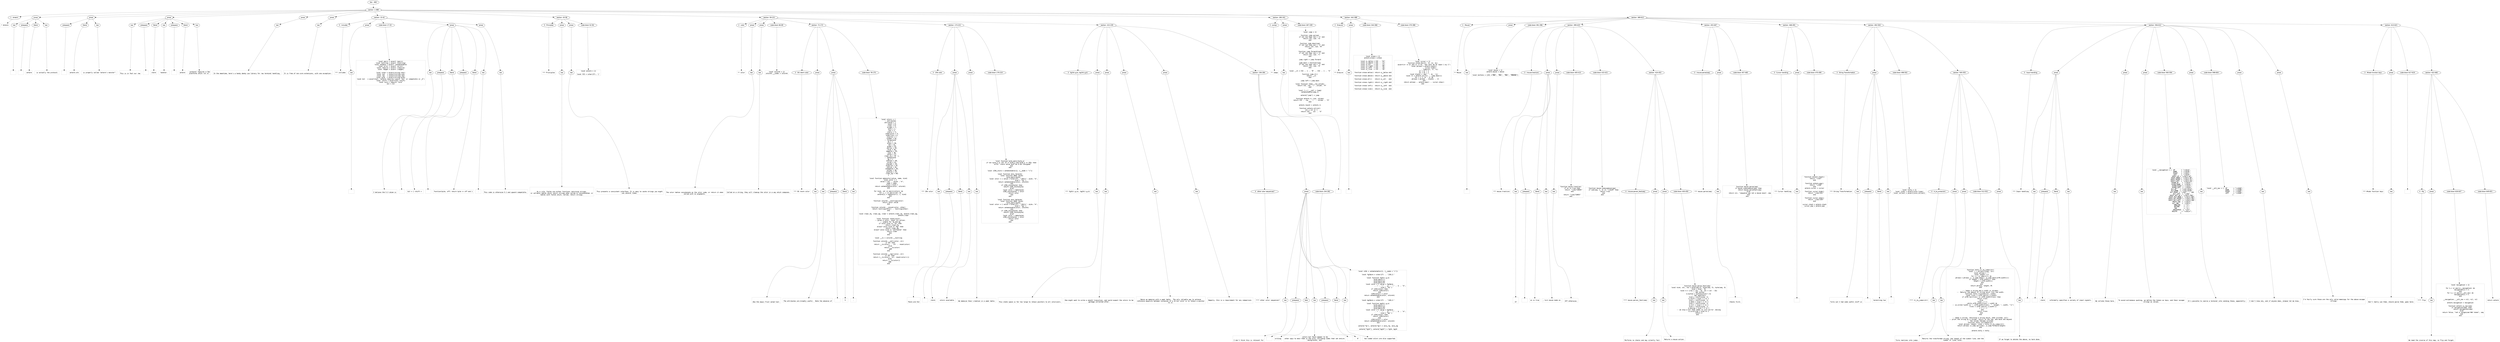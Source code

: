 digraph lpegNode {

node [fontname=Helvetica]
edge [style=dashed]

doc_0 [label="doc - 682"]


doc_0 -> { section_1}
{rank=same; section_1}

section_1 [label="section: 1-388"]


// END RANK doc_0

section_1 -> { header_2 prose_3 prose_4 prose_5 prose_6 prose_7 section_8 section_9 section_10 section_11 section_12 section_13}
{rank=same; header_2 prose_3 prose_4 prose_5 prose_6 prose_7 section_8 section_9 section_10 section_11 section_12 section_13}

header_2 [label="1 : Anterm"]

prose_3 [label="prose"]

prose_4 [label="prose"]

prose_5 [label="prose"]

prose_6 [label="prose"]

prose_7 [label="prose"]

section_8 [label="section: 15-42"]

section_9 [label="section: 43-58"]

section_10 [label="section: 59-221"]

section_11 [label="section: 285-341"]

section_12 [label="section: 342-388"]

section_13 [label="section: 389-612"]


// END RANK section_1

header_2 -> leaf_14
leaf_14  [color=Gray,shape=rectangle,fontname=Inconsolata,label="* Anterm"]
// END RANK header_2

prose_3 -> { raw_15 prespace_16 literal_17 raw_18}
{rank=same; raw_15 prespace_16 literal_17 raw_18}

raw_15 [label="raw"]

prespace_16 [label="prespace"]

literal_17 [label="literal"]

raw_18 [label="raw"]


// END RANK prose_3

raw_15 -> leaf_19
leaf_19  [color=Gray,shape=rectangle,fontname=Inconsolata,label="
"]
// END RANK raw_15

prespace_16 -> leaf_20
leaf_20  [color=Gray,shape=rectangle,fontname=Inconsolata,label=""]
// END RANK prespace_16

literal_17 -> leaf_21
leaf_21  [color=Gray,shape=rectangle,fontname=Inconsolata,label="anterm"]
// END RANK literal_17

raw_18 -> leaf_22
leaf_22  [color=Gray,shape=rectangle,fontname=Inconsolata,label=" is actually the protocol.
"]
// END RANK raw_18

prose_4 -> { prespace_23 literal_24 raw_25}
{rank=same; prespace_23 literal_24 raw_25}

prespace_23 [label="prespace"]

literal_24 [label="literal"]

raw_25 [label="raw"]


// END RANK prose_4

prespace_23 -> leaf_26
leaf_26  [color=Gray,shape=rectangle,fontname=Inconsolata,label=""]
// END RANK prespace_23

literal_24 -> leaf_27
leaf_27  [color=Gray,shape=rectangle,fontname=Inconsolata,label="anterm.orb"]
// END RANK literal_24

raw_25 -> leaf_28
leaf_28  [color=Gray,shape=rectangle,fontname=Inconsolata,label=" is properly called \"anterm's monster\".
"]
// END RANK raw_25

prose_5 -> { raw_29 prespace_30 literal_31 raw_32 prespace_33 literal_34 raw_35}
{rank=same; raw_29 prespace_30 literal_31 raw_32 prespace_33 literal_34 raw_35}

raw_29 [label="raw"]

prespace_30 [label="prespace"]

literal_31 [label="literal"]

raw_32 [label="raw"]

prespace_33 [label="prespace"]

literal_34 [label="literal"]

raw_35 [label="raw"]


// END RANK prose_5

raw_29 -> leaf_36
leaf_36  [color=Gray,shape=rectangle,fontname=Inconsolata,label="
This is in fact our raw"]
// END RANK raw_29

prespace_30 -> leaf_37
leaf_37  [color=Gray,shape=rectangle,fontname=Inconsolata,label=" "]
// END RANK prespace_30

literal_31 -> leaf_38
leaf_38  [color=Gray,shape=rectangle,fontname=Inconsolata,label="xterm"]
// END RANK literal_31

raw_32 -> leaf_39
leaf_39  [color=Gray,shape=rectangle,fontname=Inconsolata,label=" handler. "]
// END RANK raw_32

prespace_33 -> leaf_40
leaf_40  [color=Gray,shape=rectangle,fontname=Inconsolata,label=" "]
// END RANK prespace_33

literal_34 -> leaf_41
leaf_41  [color=Gray,shape=rectangle,fontname=Inconsolata,label="anterm"]
// END RANK literal_34

raw_35 -> leaf_42
leaf_42  [color=Gray,shape=rectangle,fontname=Inconsolata,label=" protocol requires a few
platforms which run it.
"]
// END RANK raw_35

prose_6 -> { raw_43}
{rank=same; raw_43}

raw_43 [label="raw"]


// END RANK prose_6

raw_43 -> leaf_44
leaf_44  [color=Gray,shape=rectangle,fontname=Inconsolata,label="
In the meantime, here's a handy dandy Lua library for raw terminal handling.
"]
// END RANK raw_43

prose_7 -> { raw_45}
{rank=same; raw_45}

raw_45 [label="raw"]


// END RANK prose_7

raw_45 -> leaf_46
leaf_46  [color=Gray,shape=rectangle,fontname=Inconsolata,label="
It is free of non-core extensions, with one exception:
"]
// END RANK raw_45

section_8 -> { header_47 prose_48 codeblock_49 prose_50 prose_51}
{rank=same; header_47 prose_48 codeblock_49 prose_50 prose_51}

header_47 [label="3 : includes"]

prose_48 [label="prose"]

codeblock_49 [label="code block 17-33"]

prose_50 [label="prose"]

prose_51 [label="prose"]


// END RANK section_8

header_47 -> leaf_52
leaf_52  [color=Gray,shape=rectangle,fontname=Inconsolata,label="*** includes"]
// END RANK header_47

prose_48 -> { raw_53}
{rank=same; raw_53}

raw_53 [label="raw"]


// END RANK prose_48

raw_53 -> leaf_54
leaf_54  [color=Gray,shape=rectangle,fontname=Inconsolata,label="
"]
// END RANK raw_53

codeblock_49 -> leaf_55
leaf_55  [color=Gray,shape=rectangle,fontname=Inconsolata,label="local pairs = assert (pairs)
local tostring = assert (tostring)
local setmeta = assert (setmetatable)
local error = assert (error)
local require = assert (require)
local rawget = assert (rawget)

local schar = assert(string.char)
local sub   = assert(string.sub)
local rep   = assert(string.rep)
local byte  = assert(string.byte)
local bit   = assert(bit, \"anterm requires Luajit 'bit' or compatible in _G\")
local rshift = assert(bit.rshift)
local core = require \"core\"
bit = nil"]
// END RANK codeblock_49

prose_50 -> { raw_56 prespace_57 literal_58 prespace_59 literal_60 raw_61}
{rank=same; raw_56 prespace_57 literal_58 prespace_59 literal_60 raw_61}

raw_56 [label="raw"]

prespace_57 [label="prespace"]

literal_58 [label="literal"]

prespace_59 [label="prespace"]

literal_60 [label="literal"]

raw_61 [label="raw"]


// END RANK prose_50

raw_56 -> leaf_62
leaf_62  [color=Gray,shape=rectangle,fontname=Inconsolata,label="
I believe the 5.3 idiom is"]
// END RANK raw_56

prespace_57 -> leaf_63
leaf_63  [color=Gray,shape=rectangle,fontname=Inconsolata,label=" "]
// END RANK prespace_57

literal_58 -> leaf_64
leaf_64  [color=Gray,shape=rectangle,fontname=Inconsolata,label="bit = { rshift = "]
// END RANK literal_58

prespace_59 -> leaf_65
leaf_65  [color=Gray,shape=rectangle,fontname=Inconsolata,label=""]
// END RANK prespace_59

literal_60 -> leaf_66
leaf_66  [color=Gray,shape=rectangle,fontname=Inconsolata,label="function(byte, off) return byte >> off end }"]
// END RANK literal_60

raw_61 -> leaf_67
leaf_67  [color=Gray,shape=rectangle,fontname=Inconsolata,label=".
"]
// END RANK raw_61

prose_51 -> { raw_68}
{rank=same; raw_68}

raw_68 [label="raw"]


// END RANK prose_51

raw_68 -> leaf_69
leaf_69  [color=Gray,shape=rectangle,fontname=Inconsolata,label="
This code is otherwise 5.1 and upward compatible.
"]
// END RANK raw_68

section_9 -> { header_70 prose_71 prose_72 codeblock_73}
{rank=same; header_70 prose_71 prose_72 codeblock_73}

header_70 [label="3 : Principles"]

prose_71 [label="prose"]

prose_72 [label="prose"]

codeblock_73 [label="code block 52-56"]


// END RANK section_9

header_70 -> leaf_74
leaf_74  [color=Gray,shape=rectangle,fontname=Inconsolata,label="*** Principles"]
// END RANK header_70

prose_71 -> { raw_75}
{rank=same; raw_75}

raw_75 [label="raw"]


// END RANK prose_71

raw_75 -> leaf_76
leaf_76  [color=Gray,shape=rectangle,fontname=Inconsolata,label="

As a rule, fields are either functions returning strings,
or callable tables which return strings when called or concatenated, or
tables with fields which, called, return strings.
"]
// END RANK raw_75

prose_72 -> { raw_77}
{rank=same; raw_77}

raw_77 [label="raw"]


// END RANK prose_72

raw_77 -> leaf_78
leaf_78  [color=Gray,shape=rectangle,fontname=Inconsolata,label="
This presents a consistent interface. It is easy to cache strings you might
use several times.
"]
// END RANK raw_77

codeblock_73 -> leaf_79
leaf_79  [color=Gray,shape=rectangle,fontname=Inconsolata,label="local anterm = {}

local CSI = schar(27)..'['"]
// END RANK codeblock_73

section_10 -> { header_80 prose_81 prose_82 codeblock_83 section_84 section_85 section_86}
{rank=same; header_80 prose_81 prose_82 codeblock_83 section_84 section_85 section_86}

header_80 [label="2 : color"]

prose_81 [label="prose"]

prose_82 [label="prose"]

codeblock_83 [label="code block 66-69"]

section_84 [label="section: 72-172"]

section_85 [label="section: 173-221"]

section_86 [label="section: 222-235"]


// END RANK section_10

header_80 -> leaf_87
leaf_87  [color=Gray,shape=rectangle,fontname=Inconsolata,label="** color"]
// END RANK header_80

prose_81 -> { raw_88}
{rank=same; raw_88}

raw_88 [label="raw"]


// END RANK prose_81

raw_88 -> leaf_89
leaf_89  [color=Gray,shape=rectangle,fontname=Inconsolata,label="

The color tables concatenate as the color code, or return it when
called with no arguments.
"]
// END RANK raw_88

prose_82 -> { raw_90}
{rank=same; raw_90}

raw_90 [label="raw"]


// END RANK prose_82

raw_90 -> leaf_91
leaf_91  [color=Gray,shape=rectangle,fontname=Inconsolata,label="
Called on a string, they will cleanup the color in a way which composes.
"]
// END RANK raw_90

codeblock_83 -> leaf_92
leaf_92  [color=Gray,shape=rectangle,fontname=Inconsolata,label="local colormt = {}
colormt.__index = colormt"]
// END RANK codeblock_83

section_84 -> { header_93 prose_94 prose_95 codeblock_96}
{rank=same; header_93 prose_94 prose_95 codeblock_96}

header_93 [label="3 : OG xterm color"]

prose_94 [label="prose"]

prose_95 [label="prose"]

codeblock_96 [label="code block 78-170"]


// END RANK section_84

header_93 -> leaf_97
leaf_97  [color=Gray,shape=rectangle,fontname=Inconsolata,label="*** OG xterm color"]
// END RANK header_93

prose_94 -> { raw_98}
{rank=same; raw_98}

raw_98 [label="raw"]


// END RANK prose_94

raw_98 -> leaf_99
leaf_99  [color=Gray,shape=rectangle,fontname=Inconsolata,label="

Aka the angry fruit salad tier.
"]
// END RANK raw_98

prose_95 -> { raw_100 prespace_101 literal_102 raw_103}
{rank=same; raw_100 prespace_101 literal_102 raw_103}

raw_100 [label="raw"]

prespace_101 [label="prespace"]

literal_102 [label="literal"]

raw_103 [label="raw"]


// END RANK prose_95

raw_100 -> leaf_104
leaf_104  [color=Gray,shape=rectangle,fontname=Inconsolata,label="
The attributes are broadly useful.  Note the absence of"]
// END RANK raw_100

prespace_101 -> leaf_105
leaf_105  [color=Gray,shape=rectangle,fontname=Inconsolata,label=" "]
// END RANK prespace_101

literal_102 -> leaf_106
leaf_106  [color=Gray,shape=rectangle,fontname=Inconsolata,label="5"]
// END RANK literal_102

raw_103 -> leaf_107
leaf_107  [color=Gray,shape=rectangle,fontname=Inconsolata,label=".
"]
// END RANK raw_103

codeblock_96 -> leaf_108
leaf_108  [color=Gray,shape=rectangle,fontname=Inconsolata,label="local colors = {
    -- attributes
    attribute = {
        reset = 0,
        clear = 0,
        bright = 1,
        bold = 1,
        dim = 2,
        italic = 3,
        underscore = 4,
        underline = 4,
        reverse = 7,
        hidden = 8},
    -- foreground
    fg = {
        black = 30,
        red = 31,
        green = 32,
        yellow = 33,
        blue = 34,
        magenta = 35,
        cyan = 36,
        white = 37,
        clear_fg = 39  },
    -- background
    bg = {
        onblack = 40,
        onred = 41,
        ongreen = 42,
        onyellow = 43,
        onblue = 44,
        onmagenta = 45,
        oncyan = 46,
        onwhite = 47,
        clear_bg = 49}
}

local function makecolor(value, name, kind)
    local color = {
        value = CSI .. value ..\"m\",
        name = name,
        kind = kind }
    return setmetatable(color, colormt)
end

for kind, val in pairs(colors) do
    for c, v in pairs(val) do
        anterm[c] = makecolor(v, c, kind)
    end
end

function colormt.__tostring(color)
    return color.value
end

function colormt.__concat(color, other)
    return tostring(color) .. tostring(other)
end

local clear_fg, clear_bg, clear = anterm.clear_fg, anterm.clear_bg,
                                  anterm.clear

local function reset(color)
    -- given a color, reset its action.
    -- simple for fg and bg
    if color.kind == \"fg\" then
        return clear_fg
    elseif color.kind == \"bg\" then
        return clear_bg
    elseif color.kind == \"attribute\" then
        return clear
    end
end

local __ts = colormt.__tostring

function colormt.__call(color, str)
    if str then
        return __ts(color) .. str .. reset(color)
    else
        return __ts(color)
    end
end

function colormt.__repr(color, str)
   if str then
      return {__ts(color), str, reset(color)()}
   else
      return {__ts(color)}
   end
end"]
// END RANK codeblock_96

section_85 -> { header_109 prose_110 prose_111 codeblock_112}
{rank=same; header_109 prose_110 prose_111 codeblock_112}

header_109 [label="3 : 256 color"]

prose_110 [label="prose"]

prose_111 [label="prose"]

codeblock_112 [label="code block 179-219"]


// END RANK section_85

header_109 -> leaf_113
leaf_113  [color=Gray,shape=rectangle,fontname=Inconsolata,label="*** 256 color"]
// END RANK header_109

prose_110 -> { raw_114 prespace_115 literal_116 raw_117}
{rank=same; raw_114 prespace_115 literal_116 raw_117}

raw_114 [label="raw"]

prespace_115 [label="prespace"]

literal_116 [label="literal"]

raw_117 [label="raw"]


// END RANK prose_110

raw_114 -> leaf_118
leaf_118  [color=Gray,shape=rectangle,fontname=Inconsolata,label="

There are 512"]
// END RANK raw_114

prespace_115 -> leaf_119
leaf_119  [color=Gray,shape=rectangle,fontname=Inconsolata,label=" "]
// END RANK prespace_115

literal_116 -> leaf_120
leaf_120  [color=Gray,shape=rectangle,fontname=Inconsolata,label="xterm"]
// END RANK literal_116

raw_117 -> leaf_121
leaf_121  [color=Gray,shape=rectangle,fontname=Inconsolata,label=" colors available.
"]
// END RANK raw_117

prose_111 -> { raw_122}
{rank=same; raw_122}

raw_122 [label="raw"]


// END RANK prose_111

raw_122 -> leaf_123
leaf_123  [color=Gray,shape=rectangle,fontname=Inconsolata,label="
We memoize their creation in a weak table.
"]
// END RANK raw_122

codeblock_112 -> leaf_124
leaf_124  [color=Gray,shape=rectangle,fontname=Inconsolata,label="local function byte_panic(byte_p)
   if not byte_p or not (0 <= byte_p and byte_p <= 255) then
      error \"xterm value must be 8 bit unsigned\"
   end
end

local x256_store = setmetatable({}, {__mode = \"v\"})

local function ansi_fg(byte)
    local function make (byte)
        byte_panic(byte)
        local color = { value = schar(27)..\"[38;5;\"..byte..\"m\",
                        kind = \"fg\" }
        return setmetatable(color, colormt)
    end
    if x256_store[byte] then
        return x256_store[byte]
    else
        local color = make(byte)
        x256_store[byte] = color
        return color
    end
end

local function ansi_bg(byte)
    local function make (byte)
        byte_panic(byte)
        local color = { value = schar(27)..\"[48;5;\"..byte..\"m\",
                        kind = \"bg\" }
        return setmetatable(color, colormt)
    end
    if x256_store[byte] then
        return x256_store[byte]
    else
        local color = make(byte)
        x256_store[byte] = color
        return color
    end
end"]
// END RANK codeblock_112

section_86 -> { header_125 prose_126 prose_127 prose_128 prose_129 section_130}
{rank=same; header_125 prose_126 prose_127 prose_128 prose_129 section_130}

header_125 [label="3 : fg24(r,g,b), bg24(r,g,b)"]

prose_126 [label="prose"]

prose_127 [label="prose"]

prose_128 [label="prose"]

prose_129 [label="prose"]

section_130 [label="section: 236-284"]


// END RANK section_86

header_125 -> leaf_131
leaf_131  [color=Gray,shape=rectangle,fontname=Inconsolata,label="*** fg24(r,g,b), bg24(r,g,b)"]
// END RANK header_125

prose_126 -> { raw_132}
{rank=same; raw_132}

raw_132 [label="raw"]


// END RANK prose_126

raw_132 -> leaf_133
leaf_133  [color=Gray,shape=rectangle,fontname=Inconsolata,label="

This state space is far too large to retain pointers to all colorizers.
"]
// END RANK raw_132

prose_127 -> { raw_134}
{rank=same; raw_134}

raw_134 [label="raw"]


// END RANK prose_127

raw_134 -> leaf_135
leaf_135  [color=Gray,shape=rectangle,fontname=Inconsolata,label="
One might want to write a smooth transition, and would expect the colors to be
garbage collected after.
"]
// END RANK raw_134

prose_128 -> { raw_136}
{rank=same; raw_136}

raw_136 [label="raw"]


// END RANK prose_128

raw_136 -> leaf_137
leaf_137  [color=Gray,shape=rectangle,fontname=Inconsolata,label="
Hence we memoize with a weak table.  The only reliable way to achieve
reference equality between instances of a 24 bit color is to retain a pointer
to it.
"]
// END RANK raw_136

prose_129 -> { raw_138}
{rank=same; raw_138}

raw_138 [label="raw"]


// END RANK prose_129

raw_138 -> leaf_139
leaf_139  [color=Gray,shape=rectangle,fontname=Inconsolata,label="
Happily, this is a requirement for any comparison.

"]
// END RANK raw_138

section_130 -> { header_140 prose_141 codeblock_142}
{rank=same; header_140 prose_141 codeblock_142}

header_140 [label="4 : other color sequences?"]

prose_141 [label="prose"]

codeblock_142 [label="code block 244-282"]


// END RANK section_130

header_140 -> leaf_143
leaf_143  [color=Gray,shape=rectangle,fontname=Inconsolata,label="**** other color sequences?"]
// END RANK header_140

prose_141 -> { raw_144 prespace_145 italic_146 raw_147 prespace_148 literal_149 raw_150}
{rank=same; raw_144 prespace_145 italic_146 raw_147 prespace_148 literal_149 raw_150}

raw_144 [label="raw"]

prespace_145 [label="prespace"]

italic_146 [label="italic"]

raw_147 [label="raw"]

prespace_148 [label="prespace"]

literal_149 [label="literal"]

raw_150 [label="raw"]


// END RANK prose_141

raw_144 -> leaf_151
leaf_151  [color=Gray,shape=rectangle,fontname=Inconsolata,label="

I don't think this is relevant for"]
// END RANK raw_144

prespace_145 -> leaf_152
leaf_152  [color=Gray,shape=rectangle,fontname=Inconsolata,label=" "]
// END RANK prespace_145

italic_146 -> leaf_153
leaf_153  [color=Gray,shape=rectangle,fontname=Inconsolata,label="writing"]
// END RANK italic_146

raw_147 -> leaf_154
leaf_154  [color=Gray,shape=rectangle,fontname=Inconsolata,label=" colors but there appear to be
other ways to emit them in the wild, including codes that set entire
backgrounds, and"]
// END RANK raw_147

prespace_148 -> leaf_155
leaf_155  [color=Gray,shape=rectangle,fontname=Inconsolata,label=" "]
// END RANK prespace_148

literal_149 -> leaf_156
leaf_156  [color=Gray,shape=rectangle,fontname=Inconsolata,label="#"]
// END RANK literal_149

raw_150 -> leaf_157
leaf_157  [color=Gray,shape=rectangle,fontname=Inconsolata,label=" hex-coded colors are also supported.
"]
// END RANK raw_150

codeblock_142 -> leaf_158
leaf_158  [color=Gray,shape=rectangle,fontname=Inconsolata,label="local x24k = setmetatable({}, {__mode = \"v\"})

local fg24pre = schar(27) .. \"[38;2;\"

local function fg24(r,g,b)
   byte_panic(r)
   byte_panic(g)
   byte_panic(b)
   local color = { value = fg24pre
                           .. r .. \";\" .. g .. \";\" .. b .. \"m\",
                   kind = \"fg\" }
   if x24k[color] then
      return x24k[color]
   end
   x24k[color] = color
   return setmetatable(color, colormt)
end

local bg24pre = schar(27) .. \"[48;2;\"

local function bg24(r,g,b)
   byte_panic(r)
   byte_panic(g)
   byte_panic(b)
   local color = { value = bg24pre
                           .. r .. \";\" .. g .. \";\" .. b .. \"m\",
                   kind = \"bg\" }
   if x24k[color] then
      return x24k[color]
   end
   x24k[color] = color
   return setmetatable(color, colormt)
end

anterm[\"fg\"], anterm[\"bg\"] = ansi_fg, ansi_bg

anterm[\"fg24\"], anterm[\"bg24\"] = fg24, bg24"]
// END RANK codeblock_142

section_11 -> { header_159 prose_160 codeblock_161}
{rank=same; header_159 prose_160 codeblock_161}

header_159 [label="2 : Jumps"]

prose_160 [label="prose"]

codeblock_161 [label="code block 287-339"]


// END RANK section_11

header_159 -> leaf_162
leaf_162  [color=Gray,shape=rectangle,fontname=Inconsolata,label="** Jumps"]
// END RANK header_159

prose_160 -> { raw_163}
{rank=same; raw_163}

raw_163 [label="raw"]


// END RANK prose_160

raw_163 -> leaf_164
leaf_164  [color=Gray,shape=rectangle,fontname=Inconsolata,label="
"]
// END RANK raw_163

codeblock_161 -> leaf_165
leaf_165  [color=Gray,shape=rectangle,fontname=Inconsolata,label="local jump = {}

function jump.up(num)
    if not num then num = \"1\" end
    return CSI..num..\"A\"
end

function jump.down(num)
    if not num then num = \"1\" end
        return CSI..num..\"B\"
end

function jump.forward(num)
    if not num then num = \"1\" end
    return CSI..num..\"C\"
end

jump.right = jump.forward

jump.back = function(num)
    if not num then num = \"1\" end
    return CSI..num..\"D\"
end

local __nl = CSI .. 1 .. \"B\" .. CSI .. 1 .. \"G\"

function jump.nl()
   return __nl
end

jump.left = jump.back

local function Jump(_,row,column)
    return CSI..row..\";\"..column..\"H\"
end

local J = { __call = Jump}
setmetatable(jump,J)

anterm[\"jump\"] = jump

function anterm.rc (row, column)
   return CSI .. row .. \";\" .. column .. \"H\"
end

anterm.rowcol = anterm.rc

function anterm.col(col)
   col = col or 1
   return CSI .. col .. \"G\"
end"]
// END RANK codeblock_161

section_12 -> { header_166 prose_167 codeblock_168 codeblock_169}
{rank=same; header_166 prose_167 codeblock_168 codeblock_169}

header_166 [label="2 : Erasure"]

prose_167 [label="prose"]

codeblock_168 [label="code block 344-366"]

codeblock_169 [label="code block 370-386"]


// END RANK section_12

header_166 -> leaf_170
leaf_170  [color=Gray,shape=rectangle,fontname=Inconsolata,label="** Erasure"]
// END RANK header_166

prose_167 -> { raw_171}
{rank=same; raw_171}

raw_171 [label="raw"]


// END RANK prose_167

raw_171 -> leaf_172
leaf_172  [color=Gray,shape=rectangle,fontname=Inconsolata,label="
"]
// END RANK raw_171

codeblock_168 -> leaf_173
leaf_173  [color=Gray,shape=rectangle,fontname=Inconsolata,label="local erase = {}
anterm.erase = erase

local e__below = CSI .. \"0J\"
local e__above = CSI .. \"1J\"
local e__all   = CSI .. \"2J\"
local e__right = CSI .. \"0K\"
local e__left  = CSI .. \"1K\"
local e__line  = CSI .. \"2K\"

function erase.below() return e__below end

function erase.above() return e__above end

function erase.all()   return e__all   end

function erase.right() return e__right end

function erase.left()  return e__left  end

function erase.line()  return e__line  end"]
// END RANK codeblock_168

codeblock_169 -> leaf_174
leaf_174  [color=Gray,shape=rectangle,fontname=Inconsolata,label="local cursor = {}
function erase.box(tr, tc, br, bc)
   assert(tr <= br and tc <= bc, \"box must be at least 1 by 1\")
   local phrase = anterm.stash()
               .. cursor.hide()
               .. Jump(nil, tr, tc)
   br = br + 1
   bc = bc + 1
   local blanks = rep(\" \", bc - tc)
   local nl = anterm.col(tc) .. jump.down(1)
   for i = 1, br - tr do
      phrase = phrase .. blanks .. nl
   end
   return phrase .. anterm.pop() .. cursor.show()
end"]
// END RANK codeblock_169

section_13 -> { header_175 prose_176 codeblock_177 section_178 section_179 section_180 section_181 section_182 section_183}
{rank=same; header_175 prose_176 codeblock_177 section_178 section_179 section_180 section_181 section_182 section_183}

header_175 [label="2 : Mouse"]

prose_176 [label="prose"]

codeblock_177 [label="code block 391-396"]

section_178 [label="section: 399-423"]

section_179 [label="section: 453-467"]

section_180 [label="section: 468-491"]

section_181 [label="section: 492-504"]

section_182 [label="section: 556-612"]

section_183 [label="section: 613-621"]


// END RANK section_13

header_175 -> leaf_184
leaf_184  [color=Gray,shape=rectangle,fontname=Inconsolata,label="** Mouse"]
// END RANK header_175

prose_176 -> { raw_185}
{rank=same; raw_185}

raw_185 [label="raw"]


// END RANK prose_176

raw_185 -> leaf_186
leaf_186  [color=Gray,shape=rectangle,fontname=Inconsolata,label="
"]
// END RANK raw_185

codeblock_177 -> leaf_187
leaf_187  [color=Gray,shape=rectangle,fontname=Inconsolata,label="local mouse = {}
anterm.mouse = mouse

local buttons = {[0] =\"MB0\", \"MB1\", \"MB2\", \"MBNONE\"}"]
// END RANK codeblock_177

section_178 -> { header_188 prose_189 prose_190 codeblock_191 codeblock_192 section_193}
{rank=same; header_188 prose_189 prose_190 codeblock_191 codeblock_192 section_193}

header_188 [label="3 : mouse.track(on)"]

prose_189 [label="prose"]

prose_190 [label="prose"]

codeblock_191 [label="code block 405-413"]

codeblock_192 [label="code block 415-421"]

section_193 [label="section: 424-452"]


// END RANK section_178

header_188 -> leaf_194
leaf_194  [color=Gray,shape=rectangle,fontname=Inconsolata,label="*** mouse.track(on)"]
// END RANK header_188

prose_189 -> { raw_195 prespace_196 literal_197 raw_198}
{rank=same; raw_195 prespace_196 literal_197 raw_198}

raw_195 [label="raw"]

prespace_196 [label="prespace"]

literal_197 [label="literal"]

raw_198 [label="raw"]


// END RANK prose_189

raw_195 -> leaf_199
leaf_199  [color=Gray,shape=rectangle,fontname=Inconsolata,label="

If"]
// END RANK raw_195

prespace_196 -> leaf_200
leaf_200  [color=Gray,shape=rectangle,fontname=Inconsolata,label=" "]
// END RANK prespace_196

literal_197 -> leaf_201
leaf_201  [color=Gray,shape=rectangle,fontname=Inconsolata,label="on == true"]
// END RANK literal_197

raw_198 -> leaf_202
leaf_202  [color=Gray,shape=rectangle,fontname=Inconsolata,label=", turn mouse mode on.
"]
// END RANK raw_198

prose_190 -> { raw_203}
{rank=same; raw_203}

raw_203 [label="raw"]


// END RANK prose_190

raw_203 -> leaf_204
leaf_204  [color=Gray,shape=rectangle,fontname=Inconsolata,label="
Off otherwise.
"]
// END RANK raw_203

codeblock_191 -> leaf_205
leaf_205  [color=Gray,shape=rectangle,fontname=Inconsolata,label="function mouse.track(on)
   if on == true then
      return \"\\x1b[?1003h\"
   end

   return \"\\x1b[?1003l\"
end"]
// END RANK codeblock_191

codeblock_192 -> leaf_206
leaf_206  [color=Gray,shape=rectangle,fontname=Inconsolata,label="function mouse.ismousemove(seq)
   if sub(seq, 1, 3) == \"\\x1b[M\" then
      return true
   end
end"]
// END RANK codeblock_192

section_193 -> { header_207 prose_208 prose_209 codeblock_210}
{rank=same; header_207 prose_208 prose_209 codeblock_210}

header_207 [label="4 : mouse.parser_fast(seq)"]

prose_208 [label="prose"]

prose_209 [label="prose"]

codeblock_210 [label="code block 430-450"]


// END RANK section_193

header_207 -> leaf_211
leaf_211  [color=Gray,shape=rectangle,fontname=Inconsolata,label="**** mouse.parser_fast(seq)"]
// END RANK header_207

prose_208 -> { raw_212}
{rank=same; raw_212}

raw_212 [label="raw"]


// END RANK prose_208

raw_212 -> leaf_213
leaf_213  [color=Gray,shape=rectangle,fontname=Inconsolata,label="

Performs no checks and may silently fail.
"]
// END RANK raw_212

prose_209 -> { raw_214}
{rank=same; raw_214}

raw_214 [label="raw"]


// END RANK prose_209

raw_214 -> leaf_215
leaf_215  [color=Gray,shape=rectangle,fontname=Inconsolata,label="
Returns a mouse action.
"]
// END RANK raw_214

codeblock_210 -> leaf_216
leaf_216  [color=Gray,shape=rectangle,fontname=Inconsolata,label="function mouse.parse_fast(seq)
   local kind, col, row = byte(seq,4), byte(seq, 5), byte(seq, 6)
   kind = kind - 32
   local m = {row = row - 32, col = col - 32}
   -- Get button
   m.button = buttons[kind % 4]
   -- Get modifiers
   kind = rshift(kind, 2)
   m.shift = kind % 2 == 1
   kind = rshift(kind, 1)
   m.meta = kind % 2 == 1
   kind = rshift(kind, 1)
   m.ctrl = kind % 2 == 1
   kind = rshift(kind, 1)
   m.moving = kind % 2 == 1
   -- we skip a bit that seems to just mirror .moving
   m.scrolling = kind == 2
   return m
end"]
// END RANK codeblock_210

section_179 -> { header_217 prose_218 codeblock_219}
{rank=same; header_217 prose_218 codeblock_219}

header_217 [label="3 : mouse.parse(seq)"]

prose_218 [label="prose"]

codeblock_219 [label="code block 457-465"]


// END RANK section_179

header_217 -> leaf_220
leaf_220  [color=Gray,shape=rectangle,fontname=Inconsolata,label="*** mouse.parse(seq)"]
// END RANK header_217

prose_218 -> { raw_221}
{rank=same; raw_221}

raw_221 [label="raw"]


// END RANK prose_218

raw_221 -> leaf_222
leaf_222  [color=Gray,shape=rectangle,fontname=Inconsolata,label="

Checks first.
"]
// END RANK raw_221

codeblock_219 -> leaf_223
leaf_223  [color=Gray,shape=rectangle,fontname=Inconsolata,label="function mouse.parse(seq)
   if mouse.ismousemove(seq) then
      return mouse.parsefast(seq)
   else
      return nil, \"sequence was not a mouse move\", seq
   end
end"]
// END RANK codeblock_219

section_180 -> { header_224 prose_225 codeblock_226}
{rank=same; header_224 prose_225 codeblock_226}

header_224 [label="3 : Cursor handling"]

prose_225 [label="prose"]

codeblock_226 [label="code block 470-490"]


// END RANK section_180

header_224 -> leaf_227
leaf_227  [color=Gray,shape=rectangle,fontname=Inconsolata,label="*** Cursor handling"]
// END RANK header_224

prose_225 -> { raw_228}
{rank=same; raw_228}

raw_228 [label="raw"]


// END RANK prose_225

raw_228 -> leaf_229
leaf_229  [color=Gray,shape=rectangle,fontname=Inconsolata,label="
"]
// END RANK raw_228

codeblock_226 -> leaf_230
leaf_230  [color=Gray,shape=rectangle,fontname=Inconsolata,label="function anterm.stash()
   return \"\\x1b7\"
end

function anterm.pop()
   return \"\\x1b8\"
end
anterm.cursor = cursor

function cursor.hide()
   return \"\\x1b[?25l\"
end

function cursor.show()
   return \"\\x1b[?25h\"
end

cursor.stash = anterm.stash
cursor.pop = anterm.pop"]
// END RANK codeblock_226

section_181 -> { header_231 prose_232 codeblock_233 section_234}
{rank=same; header_231 prose_232 codeblock_233 section_234}

header_231 [label="3 : String Transformation"]

prose_232 [label="prose"]

codeblock_233 [label="code block 498-502"]

section_234 [label="section: 505-555"]


// END RANK section_181

header_231 -> leaf_235
leaf_235  [color=Gray,shape=rectangle,fontname=Inconsolata,label="*** String Transformation"]
// END RANK header_231

prose_232 -> { raw_236 prespace_237 literal_238 raw_239}
{rank=same; raw_236 prespace_237 literal_238 raw_239}

raw_236 [label="raw"]

prespace_237 [label="prespace"]

literal_238 [label="literal"]

raw_239 [label="raw"]


// END RANK prose_232

raw_236 -> leaf_240
leaf_240  [color=Gray,shape=rectangle,fontname=Inconsolata,label="

Turns out I had some useful stuff in"]
// END RANK raw_236

prespace_237 -> leaf_241
leaf_241  [color=Gray,shape=rectangle,fontname=Inconsolata,label=" "]
// END RANK prespace_237

literal_238 -> leaf_242
leaf_242  [color=Gray,shape=rectangle,fontname=Inconsolata,label="termstring.lua"]
// END RANK literal_238

raw_239 -> leaf_243
leaf_243  [color=Gray,shape=rectangle,fontname=Inconsolata,label=".


"]
// END RANK raw_239

codeblock_233 -> leaf_244
leaf_244  [color=Gray,shape=rectangle,fontname=Inconsolata,label="local totty = {}
local lines = assert(core.lines)
local collect = assert(core.collect)"]
// END RANK codeblock_233

section_234 -> { header_245 prose_246 prose_247 codeblock_248 prose_249}
{rank=same; header_245 prose_246 prose_247 codeblock_248 prose_249}

header_245 [label="4 : nl_to_jumps(str)"]

prose_246 [label="prose"]

prose_247 [label="prose"]

codeblock_248 [label="code block 512-552"]

prose_249 [label="prose"]


// END RANK section_234

header_245 -> leaf_250
leaf_250  [color=Gray,shape=rectangle,fontname=Inconsolata,label="**** nl_to_jumps(str)"]
// END RANK header_245

prose_246 -> { raw_251}
{rank=same; raw_251}

raw_251 [label="raw"]


// END RANK prose_246

raw_251 -> leaf_252
leaf_252  [color=Gray,shape=rectangle,fontname=Inconsolata,label="

Turns newlines into jumps.
"]
// END RANK raw_251

prose_247 -> { raw_253}
{rank=same; raw_253}

raw_253 [label="raw"]


// END RANK prose_247

raw_253 -> leaf_254
leaf_254  [color=Gray,shape=rectangle,fontname=Inconsolata,label="
Returns the transformed string, the length of the widest line, and the
number of lines total.
"]
// END RANK raw_253

codeblock_248 -> leaf_255
leaf_255  [color=Gray,shape=rectangle,fontname=Inconsolata,label="function totty.nl_to_jumps(str)
  local l = collect(lines, str)
  local phrase = \"\"
  local length = 0
  for i,v in ipairs(l) do
    phrase = phrase..v..a.jump.down()..a.jump.back(utf8.width(v))
    if length < utf8.width(v) then
      length = utf8.width(v)
    end
  end
  return phrase, length, #l
end

--- takes a string and a width in columns.
--  Returns the amount of string which fits the width.
function totty.truncate(str, width)
  local trunc = utf8.sub(str,1,width)
  if utf8.len(trunc) == utf8.width(trunc) then
    return trunc
  else
    local i = 1
    while utf8.width(trunc) > width do
      -- io.write(\"width is \", utf8.width(trunc), \"  target: \", width, \"\\n\")
      trunc = utf8.sub(str,1,width-i)
      i = i + 1
    end
    return trunc
  end
end

-- takes a string, returning a string which, when printed, will:
-- print the string as a column, return to the top, and move one beyond
-- the column thereby printed.
function totty.collimate(str)
  local phrase, length, lines = totty.nl_to_jumps(str)
  return phrase..a.jump.up(lines)..a.jump.forward(length)
end

anterm.totty = totty"]
// END RANK codeblock_248

prose_249 -> { raw_256}
{rank=same; raw_256}

raw_256 [label="raw"]


// END RANK prose_249

raw_256 -> leaf_257
leaf_257  [color=Gray,shape=rectangle,fontname=Inconsolata,label="
If we forget to delete the above, no harm done.
"]
// END RANK raw_256

section_182 -> { header_258 prose_259 prose_260 prose_261 codeblock_262 prose_263 codeblock_264 prose_265 prose_266}
{rank=same; header_258 prose_259 prose_260 prose_261 codeblock_262 prose_263 codeblock_264 prose_265 prose_266}

header_258 [label="3 : Input handling"]

prose_259 [label="prose"]

prose_260 [label="prose"]

prose_261 [label="prose"]

codeblock_262 [label="code block 565-594"]

prose_263 [label="prose"]

codeblock_264 [label="code block 598-604"]

prose_265 [label="prose"]

prose_266 [label="prose"]


// END RANK section_182

header_258 -> leaf_267
leaf_267  [color=Gray,shape=rectangle,fontname=Inconsolata,label="*** Input handling"]
// END RANK header_258

prose_259 -> { raw_268 prespace_269 literal_270 raw_271}
{rank=same; raw_268 prespace_269 literal_270 raw_271}

raw_268 [label="raw"]

prespace_269 [label="prespace"]

literal_270 [label="literal"]

raw_271 [label="raw"]


// END RANK prose_259

raw_268 -> leaf_272
leaf_272  [color=Gray,shape=rectangle,fontname=Inconsolata,label=""]
// END RANK raw_268

prespace_269 -> leaf_273
leaf_273  [color=Gray,shape=rectangle,fontname=Inconsolata,label=""]
// END RANK prespace_269

literal_270 -> leaf_274
leaf_274  [color=Gray,shape=rectangle,fontname=Inconsolata,label="xterm"]
// END RANK literal_270

raw_271 -> leaf_275
leaf_275  [color=Gray,shape=rectangle,fontname=Inconsolata,label=" informally specifies a variety of input signals.
"]
// END RANK raw_271

prose_260 -> { raw_276}
{rank=same; raw_276}

raw_276 [label="raw"]


// END RANK prose_260

raw_276 -> leaf_277
leaf_277  [color=Gray,shape=rectangle,fontname=Inconsolata,label="
We collate those here.
"]
// END RANK raw_276

prose_261 -> { raw_278}
{rank=same; raw_278}

raw_278 [label="raw"]


// END RANK prose_261

raw_278 -> leaf_279
leaf_279  [color=Gray,shape=rectangle,fontname=Inconsolata,label="
To avoid extraneous quoting, we define the tokens as keys, and their escape
strings as values.
"]
// END RANK raw_278

codeblock_262 -> leaf_280
leaf_280  [color=Gray,shape=rectangle,fontname=Inconsolata,label="local __navigation = {  UP       = \"\\x1b[A\",
                        DOWN     = \"\\x1b[B\",
                        RIGHT    = \"\\x1b[C\",
                        LEFT     = \"\\x1b[D\",
                        SHIFT_UP = \"\\x1b[1;2A\",
                        SHIFT_DOWN = \"\\x1b[1;2B\",
                        SHIFT_RIGHT = \"\\x1b[1;2C\",
                        SHIFT_LEFT  = \"\\x1b[1;2D\",
                        HYPER_UP    = \"\\x1b[5~\",
                        HYPER_DOWN  = \"\\x1b[6~\",
                        HYPER_RIGHT = \"\\x1b[F\",
                        HYPER_LEFT  = \"\\x1b[H\",
                        ALT_UP    = \"\\x1b\\x1b[A\",
                        ALT_DOWN  = \"\\x1b\\x1b[B\",
                        ALT_RIGHT = \"\\x1bf\", -- heh
                        ALT_LEFT  = \"\\x1bb\",
                        SHIFT_ALT_UP = \"\\x1b[1;10A\",
                        SHIFT_ALT_DOWN = \"\\x1b[1;10B\",
                        SHIFT_ALT_RIGHT = \"\\x1b[1;10C\",
                        SHIFT_ALT_LEFT  = \"\\x1b[1;10D\",
                        SHIFT_TAB  = \"\\x1b[Z\",
                        ALT_TAB    = \"\\x1b\\t\",
                        NEWLINE    = \"\\n\",
                        RETURN     = \"\\r\",
                        TAB        = \"\\t\",
                        BACKSPACE  = \"\\127\",
                        DELETE     = \"\\x1b[3~\",
                     }"]
// END RANK codeblock_262

prose_263 -> { raw_281}
{rank=same; raw_281}

raw_281 [label="raw"]


// END RANK prose_263

raw_281 -> leaf_282
leaf_282  [color=Gray,shape=rectangle,fontname=Inconsolata,label="
It's possible to coerce a terminal into sending these, apparently:
"]
// END RANK raw_281

codeblock_264 -> leaf_283
leaf_283  [color=Gray,shape=rectangle,fontname=Inconsolata,label="local __alt_nav = {  UP       = \"\\x1bOA\",
                     DOWN     = \"\\x1bOB\",
                     RIGHT    = \"\\x1bOC\",
                     LEFT     = \"\\x1bOD\",
                  }"]
// END RANK codeblock_264

prose_265 -> { raw_284}
{rank=same; raw_284}

raw_284 [label="raw"]


// END RANK prose_265

raw_284 -> leaf_285
leaf_285  [color=Gray,shape=rectangle,fontname=Inconsolata,label="
I don't know why, and if anyone does, please let me know.
"]
// END RANK raw_284

prose_266 -> { raw_286}
{rank=same; raw_286}

raw_286 [label="raw"]


// END RANK prose_266

raw_286 -> leaf_287
leaf_287  [color=Gray,shape=rectangle,fontname=Inconsolata,label="
I'm fairly sure those are the only valid meanings for the above escape
strings.

"]
// END RANK raw_286

section_183 -> { header_288 prose_289 codeblock_290 section_291}
{rank=same; header_288 prose_289 codeblock_290 section_291}

header_288 [label="3 : #todo function keys"]

prose_289 [label="prose"]

codeblock_290 [label="code block 617-619"]

section_291 [label="section: 622-682"]


// END RANK section_183

header_288 -> leaf_292
leaf_292  [color=Gray,shape=rectangle,fontname=Inconsolata,label="*** #todo function keys"]
// END RANK header_288

prose_289 -> { raw_293}
{rank=same; raw_293}

raw_293 [label="raw"]


// END RANK prose_289

raw_293 -> leaf_294
leaf_294  [color=Gray,shape=rectangle,fontname=Inconsolata,label="

Don't really use them, should parse them, goes here:
"]
// END RANK raw_293

codeblock_290 -> leaf_295
leaf_295  [color=Gray,shape=rectangle,fontname=Inconsolata,label=""]
// END RANK codeblock_290

section_291 -> { header_296 prose_297 codeblock_298 codeblock_299}
{rank=same; header_296 prose_297 codeblock_298 codeblock_299}

header_296 [label="4 : flip"]

prose_297 [label="prose"]

codeblock_298 [label="code block 626-647"]

codeblock_299 [label="code block 649-651"]


// END RANK section_291

header_296 -> leaf_300
leaf_300  [color=Gray,shape=rectangle,fontname=Inconsolata,label="**** flip"]
// END RANK header_296

prose_297 -> { raw_301}
{rank=same; raw_301}

raw_301 [label="raw"]


// END RANK prose_297

raw_301 -> leaf_302
leaf_302  [color=Gray,shape=rectangle,fontname=Inconsolata,label="

We need the inverse of this map, so flip and forget:
"]
// END RANK raw_301

codeblock_298 -> leaf_303
leaf_303  [color=Gray,shape=rectangle,fontname=Inconsolata,label="local navigation = {}

for k,v in pairs(__navigation) do
   navigation[v] = k
end
for k,v in pairs(__alt_nav) do
   navigation[v] = k
end

__navigation, __alt_nav = nil, nil, nil

anterm.navigation = navigation

function anterm.is_nav(seq)
   if navigation[seq] then
      return navigation[seq]
   else
      return false, \"not a recognized NAV token\", seq
   end
end"]
// END RANK codeblock_298

codeblock_299 -> leaf_304
leaf_304  [color=Gray,shape=rectangle,fontname=Inconsolata,label="return anterm"]
// END RANK codeblock_299


}
